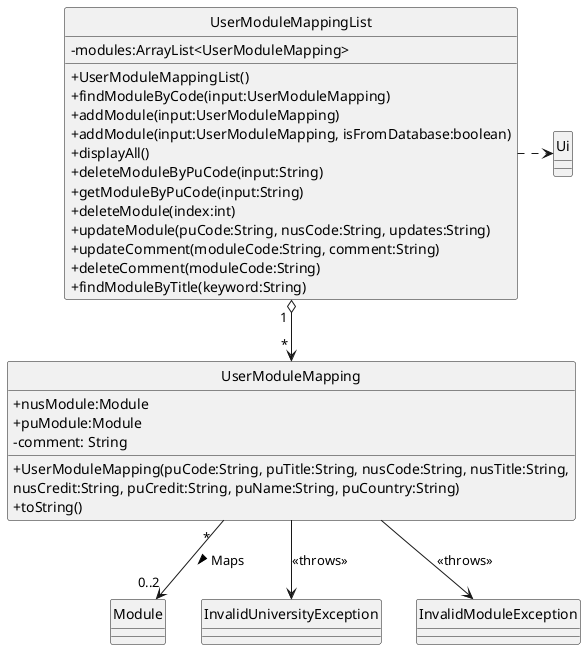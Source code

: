 @startuml
'https://plantuml.com/sequence-diagram

hide circle
skinparam classAttributeIconSize 0

class Module {
}

class InvalidUniversityException {
}

class InvalidModuleException{
}

class UserModuleMapping {
    + nusModule:Module
    + puModule:Module
    - comment: String
    + UserModuleMapping(puCode:String, puTitle:String, nusCode:String, nusTitle:String,
                        nusCredit:String, puCredit:String, puName:String, puCountry:String)
    + toString()
}

class Ui {
}

class UserModuleMappingList {
    - modules:ArrayList<UserModuleMapping>
    + UserModuleMappingList()
    + findModuleByCode(input:UserModuleMapping)
    + addModule(input:UserModuleMapping)
    + addModule(input:UserModuleMapping, isFromDatabase:boolean)
    + displayAll()
    + deleteModuleByPuCode(input:String)
    + getModuleByPuCode(input:String)
    + deleteModule(index:int)
    + updateModule(puCode:String, nusCode:String, updates:String)
    + updateComment(moduleCode:String, comment:String)
    + deleteComment(moduleCode:String)
    + findModuleByTitle(keyword:String)
}

UserModuleMapping " *  " --> "0..2" Module :> Maps
UserModuleMappingList " 1 " o--> " * " UserModuleMapping
UserModuleMappingList .> Ui
UserModuleMapping --> InvalidModuleException :<<throws>>
UserModuleMapping --> InvalidUniversityException :<<throws>>

@enduml